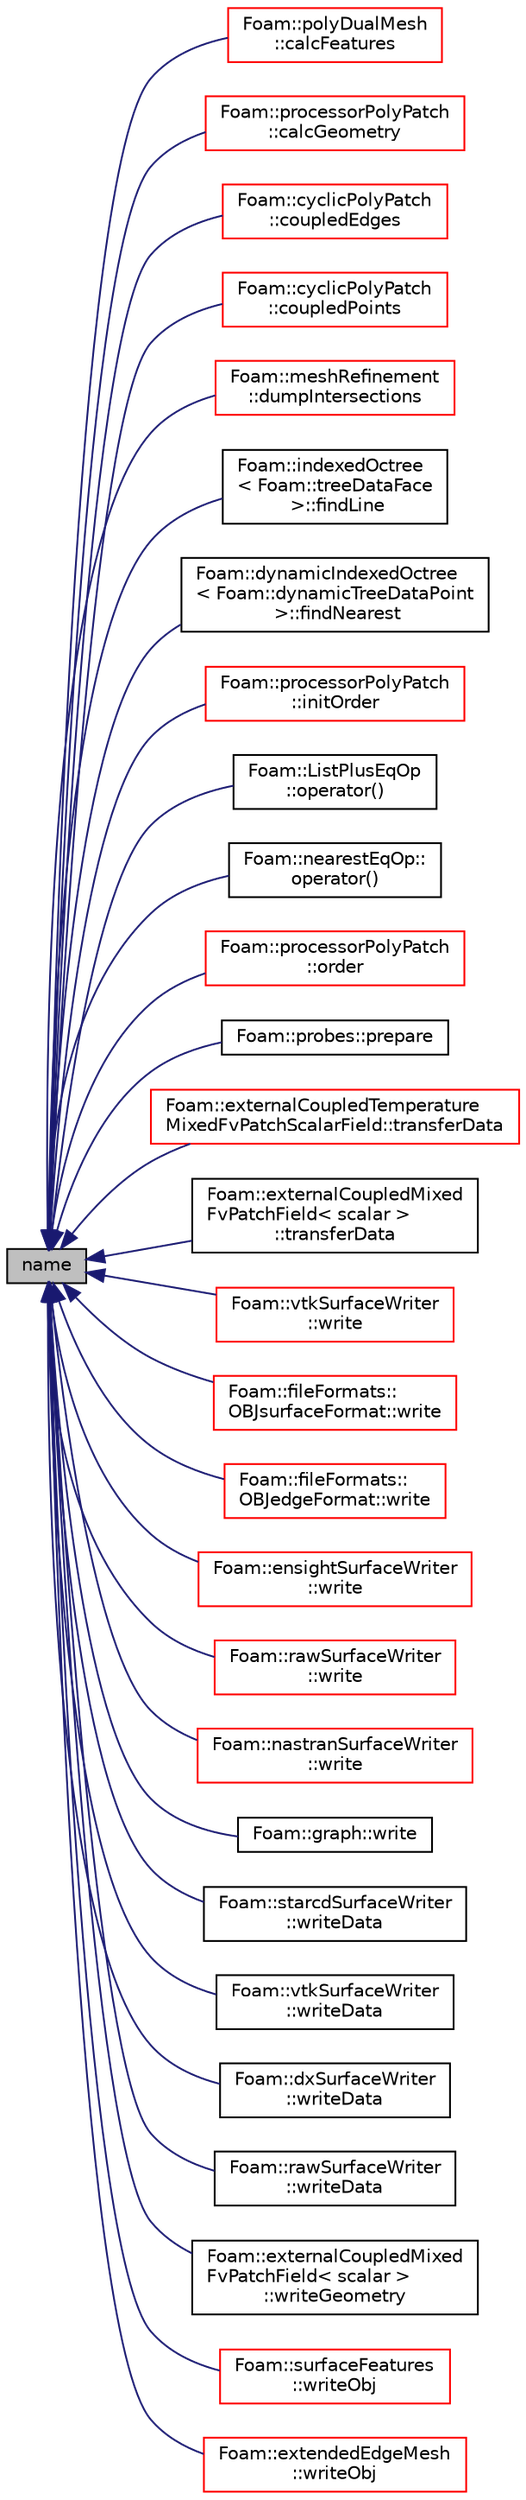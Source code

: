 digraph "name"
{
  bgcolor="transparent";
  edge [fontname="Helvetica",fontsize="10",labelfontname="Helvetica",labelfontsize="10"];
  node [fontname="Helvetica",fontsize="10",shape=record];
  rankdir="LR";
  Node17 [label="name",height=0.2,width=0.4,color="black", fillcolor="grey75", style="filled", fontcolor="black"];
  Node17 -> Node18 [dir="back",color="midnightblue",fontsize="10",style="solid",fontname="Helvetica"];
  Node18 [label="Foam::polyDualMesh\l::calcFeatures",height=0.2,width=0.4,color="red",URL="$a22093.html#a9462253b504fad04ae7194f1f17469c8",tooltip="Helper function to create feature edges and points based on. "];
  Node17 -> Node20 [dir="back",color="midnightblue",fontsize="10",style="solid",fontname="Helvetica"];
  Node20 [label="Foam::processorPolyPatch\l::calcGeometry",height=0.2,width=0.4,color="red",URL="$a28609.html#a58bb4c0382e9ee570811fb3f005a0a97",tooltip="Calculate the patch geometry. "];
  Node17 -> Node25 [dir="back",color="midnightblue",fontsize="10",style="solid",fontname="Helvetica"];
  Node25 [label="Foam::cyclicPolyPatch\l::coupledEdges",height=0.2,width=0.4,color="red",URL="$a28589.html#a4c970d354b1bca8ccb1dff0855586ed7",tooltip="Return connected edges (from patch local to neighbour patch local). "];
  Node17 -> Node299 [dir="back",color="midnightblue",fontsize="10",style="solid",fontname="Helvetica"];
  Node299 [label="Foam::cyclicPolyPatch\l::coupledPoints",height=0.2,width=0.4,color="red",URL="$a28589.html#a5fe7e338f4cce109200c99d7edd61df4",tooltip="Return connected points (from patch local to neighbour patch local) "];
  Node17 -> Node300 [dir="back",color="midnightblue",fontsize="10",style="solid",fontname="Helvetica"];
  Node300 [label="Foam::meshRefinement\l::dumpIntersections",height=0.2,width=0.4,color="red",URL="$a25857.html#af643aa4961b5dde6d1221b2409aabd4f",tooltip="Debug: Write intersection information to OBJ format. "];
  Node17 -> Node301 [dir="back",color="midnightblue",fontsize="10",style="solid",fontname="Helvetica"];
  Node301 [label="Foam::indexedOctree\l\< Foam::treeDataFace\l \>::findLine",height=0.2,width=0.4,color="black",URL="$a26157.html#af654b41bf89d6e3d50c31030ec6bcb24"];
  Node17 -> Node302 [dir="back",color="midnightblue",fontsize="10",style="solid",fontname="Helvetica"];
  Node302 [label="Foam::dynamicIndexedOctree\l\< Foam::dynamicTreeDataPoint\l \>::findNearest",height=0.2,width=0.4,color="black",URL="$a26745.html#ae090443cbaa3565bc6dc0b28e77793a8",tooltip="Low level: calculate nearest starting from subnode. "];
  Node17 -> Node303 [dir="back",color="midnightblue",fontsize="10",style="solid",fontname="Helvetica"];
  Node303 [label="Foam::processorPolyPatch\l::initOrder",height=0.2,width=0.4,color="red",URL="$a28609.html#a644d6229ea284692666de14387870409",tooltip="Initialize ordering for primitivePatch. Does not. "];
  Node17 -> Node309 [dir="back",color="midnightblue",fontsize="10",style="solid",fontname="Helvetica"];
  Node309 [label="Foam::ListPlusEqOp\l::operator()",height=0.2,width=0.4,color="black",URL="$a24261.html#a33f59e84c60f75110e784d87fe239ad9"];
  Node17 -> Node310 [dir="back",color="midnightblue",fontsize="10",style="solid",fontname="Helvetica"];
  Node310 [label="Foam::nearestEqOp::\loperator()",height=0.2,width=0.4,color="black",URL="$a30669.html#a7125bb052e112a423cd8082006cdac3b"];
  Node17 -> Node311 [dir="back",color="midnightblue",fontsize="10",style="solid",fontname="Helvetica"];
  Node311 [label="Foam::processorPolyPatch\l::order",height=0.2,width=0.4,color="red",URL="$a28609.html#aa9533329384a73e819a040bcde1b4b3d",tooltip="Return new ordering for primitivePatch. "];
  Node17 -> Node314 [dir="back",color="midnightblue",fontsize="10",style="solid",fontname="Helvetica"];
  Node314 [label="Foam::probes::prepare",height=0.2,width=0.4,color="black",URL="$a30541.html#a5e55cd815681cedddeb894b90ef68173",tooltip="Classify field type and Open/close file streams,. "];
  Node17 -> Node315 [dir="back",color="midnightblue",fontsize="10",style="solid",fontname="Helvetica"];
  Node315 [label="Foam::externalCoupledTemperature\lMixedFvPatchScalarField::transferData",height=0.2,width=0.4,color="red",URL="$a31997.html#aaead10f96672ca2a1e5c291111cebf1e",tooltip="Transfer data for external source. "];
  Node17 -> Node319 [dir="back",color="midnightblue",fontsize="10",style="solid",fontname="Helvetica"];
  Node319 [label="Foam::externalCoupledMixed\lFvPatchField\< scalar \>\l::transferData",height=0.2,width=0.4,color="black",URL="$a22877.html#aaead10f96672ca2a1e5c291111cebf1e",tooltip="Transfer data for external source. "];
  Node17 -> Node320 [dir="back",color="midnightblue",fontsize="10",style="solid",fontname="Helvetica"];
  Node320 [label="Foam::vtkSurfaceWriter\l::write",height=0.2,width=0.4,color="red",URL="$a30741.html#a397d4e691b3868423c047ec2482dcbd2",tooltip="Write single surface geometry to file. "];
  Node17 -> Node322 [dir="back",color="midnightblue",fontsize="10",style="solid",fontname="Helvetica"];
  Node322 [label="Foam::fileFormats::\lOBJsurfaceFormat::write",height=0.2,width=0.4,color="red",URL="$a30869.html#a2a1e1394d9dd8932b738248c123a267f",tooltip="Write surface mesh components by proxy. "];
  Node17 -> Node327 [dir="back",color="midnightblue",fontsize="10",style="solid",fontname="Helvetica"];
  Node327 [label="Foam::fileFormats::\lOBJedgeFormat::write",height=0.2,width=0.4,color="red",URL="$a22537.html#ac93279b51e2eb12dc1a54daf46bbca98",tooltip="Write surface mesh components by proxy. "];
  Node17 -> Node331 [dir="back",color="midnightblue",fontsize="10",style="solid",fontname="Helvetica"];
  Node331 [label="Foam::ensightSurfaceWriter\l::write",height=0.2,width=0.4,color="red",URL="$a30713.html#a397d4e691b3868423c047ec2482dcbd2",tooltip="Write single surface geometry to file. "];
  Node17 -> Node333 [dir="back",color="midnightblue",fontsize="10",style="solid",fontname="Helvetica"];
  Node333 [label="Foam::rawSurfaceWriter\l::write",height=0.2,width=0.4,color="red",URL="$a30729.html#a397d4e691b3868423c047ec2482dcbd2",tooltip="Write single surface geometry to file. "];
  Node17 -> Node335 [dir="back",color="midnightblue",fontsize="10",style="solid",fontname="Helvetica"];
  Node335 [label="Foam::nastranSurfaceWriter\l::write",height=0.2,width=0.4,color="red",URL="$a30721.html#a397d4e691b3868423c047ec2482dcbd2",tooltip="Write single surface geometry to file. "];
  Node17 -> Node337 [dir="back",color="midnightblue",fontsize="10",style="solid",fontname="Helvetica"];
  Node337 [label="Foam::graph::write",height=0.2,width=0.4,color="black",URL="$a27813.html#a0aa010598d743ca0324ea746c6098a10",tooltip="Write graph to file in given path-name and format. "];
  Node17 -> Node338 [dir="back",color="midnightblue",fontsize="10",style="solid",fontname="Helvetica"];
  Node338 [label="Foam::starcdSurfaceWriter\l::writeData",height=0.2,width=0.4,color="black",URL="$a30733.html#a0007e552ff043b0564c5f14d8c90eefb"];
  Node17 -> Node339 [dir="back",color="midnightblue",fontsize="10",style="solid",fontname="Helvetica"];
  Node339 [label="Foam::vtkSurfaceWriter\l::writeData",height=0.2,width=0.4,color="black",URL="$a30741.html#af3b96bf02d1b0925c325805a3b29ccfa"];
  Node17 -> Node340 [dir="back",color="midnightblue",fontsize="10",style="solid",fontname="Helvetica"];
  Node340 [label="Foam::dxSurfaceWriter\l::writeData",height=0.2,width=0.4,color="black",URL="$a30685.html#af3b96bf02d1b0925c325805a3b29ccfa"];
  Node17 -> Node341 [dir="back",color="midnightblue",fontsize="10",style="solid",fontname="Helvetica"];
  Node341 [label="Foam::rawSurfaceWriter\l::writeData",height=0.2,width=0.4,color="black",URL="$a30729.html#acef06a6163ef83f0774840463846c602"];
  Node17 -> Node342 [dir="back",color="midnightblue",fontsize="10",style="solid",fontname="Helvetica"];
  Node342 [label="Foam::externalCoupledMixed\lFvPatchField\< scalar \>\l::writeGeometry",height=0.2,width=0.4,color="black",URL="$a22877.html#aaba186c1d1b953d276de39edeefa7e52",tooltip="Write the geometry to the comms dir. "];
  Node17 -> Node343 [dir="back",color="midnightblue",fontsize="10",style="solid",fontname="Helvetica"];
  Node343 [label="Foam::surfaceFeatures\l::writeObj",height=0.2,width=0.4,color="red",URL="$a26645.html#a81e25c45a7e31bcf17e51a2b3ddf2efe",tooltip="Write to separate OBJ files (region, external, internal edges,. "];
  Node17 -> Node347 [dir="back",color="midnightblue",fontsize="10",style="solid",fontname="Helvetica"];
  Node347 [label="Foam::extendedEdgeMesh\l::writeObj",height=0.2,width=0.4,color="red",URL="$a22549.html#a81e25c45a7e31bcf17e51a2b3ddf2efe",tooltip="Write all components of the extendedEdgeMesh as obj files. "];
}
